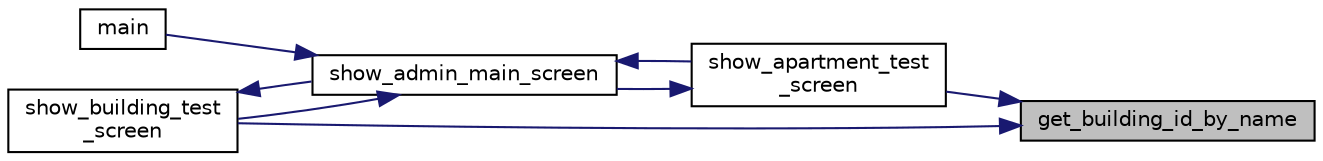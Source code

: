 digraph "get_building_id_by_name"
{
 // LATEX_PDF_SIZE
  edge [fontname="Helvetica",fontsize="10",labelfontname="Helvetica",labelfontsize="10"];
  node [fontname="Helvetica",fontsize="10",shape=record];
  rankdir="RL";
  Node1 [label="get_building_id_by_name",height=0.2,width=0.4,color="black", fillcolor="grey75", style="filled", fontcolor="black",tooltip=" "];
  Node1 -> Node2 [dir="back",color="midnightblue",fontsize="10",style="solid"];
  Node2 [label="show_apartment_test\l_screen",height=0.2,width=0.4,color="black", fillcolor="white", style="filled",URL="$ui__admin_8c.html#afb1825a611f2a3637dd802beeb235f60",tooltip=" "];
  Node2 -> Node3 [dir="back",color="midnightblue",fontsize="10",style="solid"];
  Node3 [label="show_admin_main_screen",height=0.2,width=0.4,color="black", fillcolor="white", style="filled",URL="$ui__admin_8c.html#adc4f1afd300f7fedcbfd7fe7497147d8",tooltip=" "];
  Node3 -> Node4 [dir="back",color="midnightblue",fontsize="10",style="solid"];
  Node4 [label="main",height=0.2,width=0.4,color="black", fillcolor="white", style="filled",URL="$main_8c.html#ae66f6b31b5ad750f1fe042a706a4e3d4",tooltip=" "];
  Node3 -> Node2 [dir="back",color="midnightblue",fontsize="10",style="solid"];
  Node3 -> Node5 [dir="back",color="midnightblue",fontsize="10",style="solid"];
  Node5 [label="show_building_test\l_screen",height=0.2,width=0.4,color="black", fillcolor="white", style="filled",URL="$ui__admin_8c.html#a9867a3e3ca13d713114fb0e364e0aabb",tooltip=" "];
  Node5 -> Node3 [dir="back",color="midnightblue",fontsize="10",style="solid"];
  Node1 -> Node5 [dir="back",color="midnightblue",fontsize="10",style="solid"];
}
